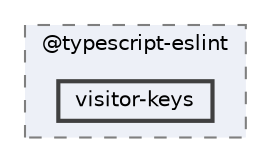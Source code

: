 digraph "pkiclassroomrescheduler/src/main/frontend/node_modules/@typescript-eslint/visitor-keys"
{
 // LATEX_PDF_SIZE
  bgcolor="transparent";
  edge [fontname=Helvetica,fontsize=10,labelfontname=Helvetica,labelfontsize=10];
  node [fontname=Helvetica,fontsize=10,shape=box,height=0.2,width=0.4];
  compound=true
  subgraph clusterdir_68e8f995fcc5380f81b55e0482476f79 {
    graph [ bgcolor="#edf0f7", pencolor="grey50", label="@typescript-eslint", fontname=Helvetica,fontsize=10 style="filled,dashed", URL="dir_68e8f995fcc5380f81b55e0482476f79.html",tooltip=""]
  dir_4fdc7c29c9de297c61aae2401ae339e1 [label="visitor-keys", fillcolor="#edf0f7", color="grey25", style="filled,bold", URL="dir_4fdc7c29c9de297c61aae2401ae339e1.html",tooltip=""];
  }
}
